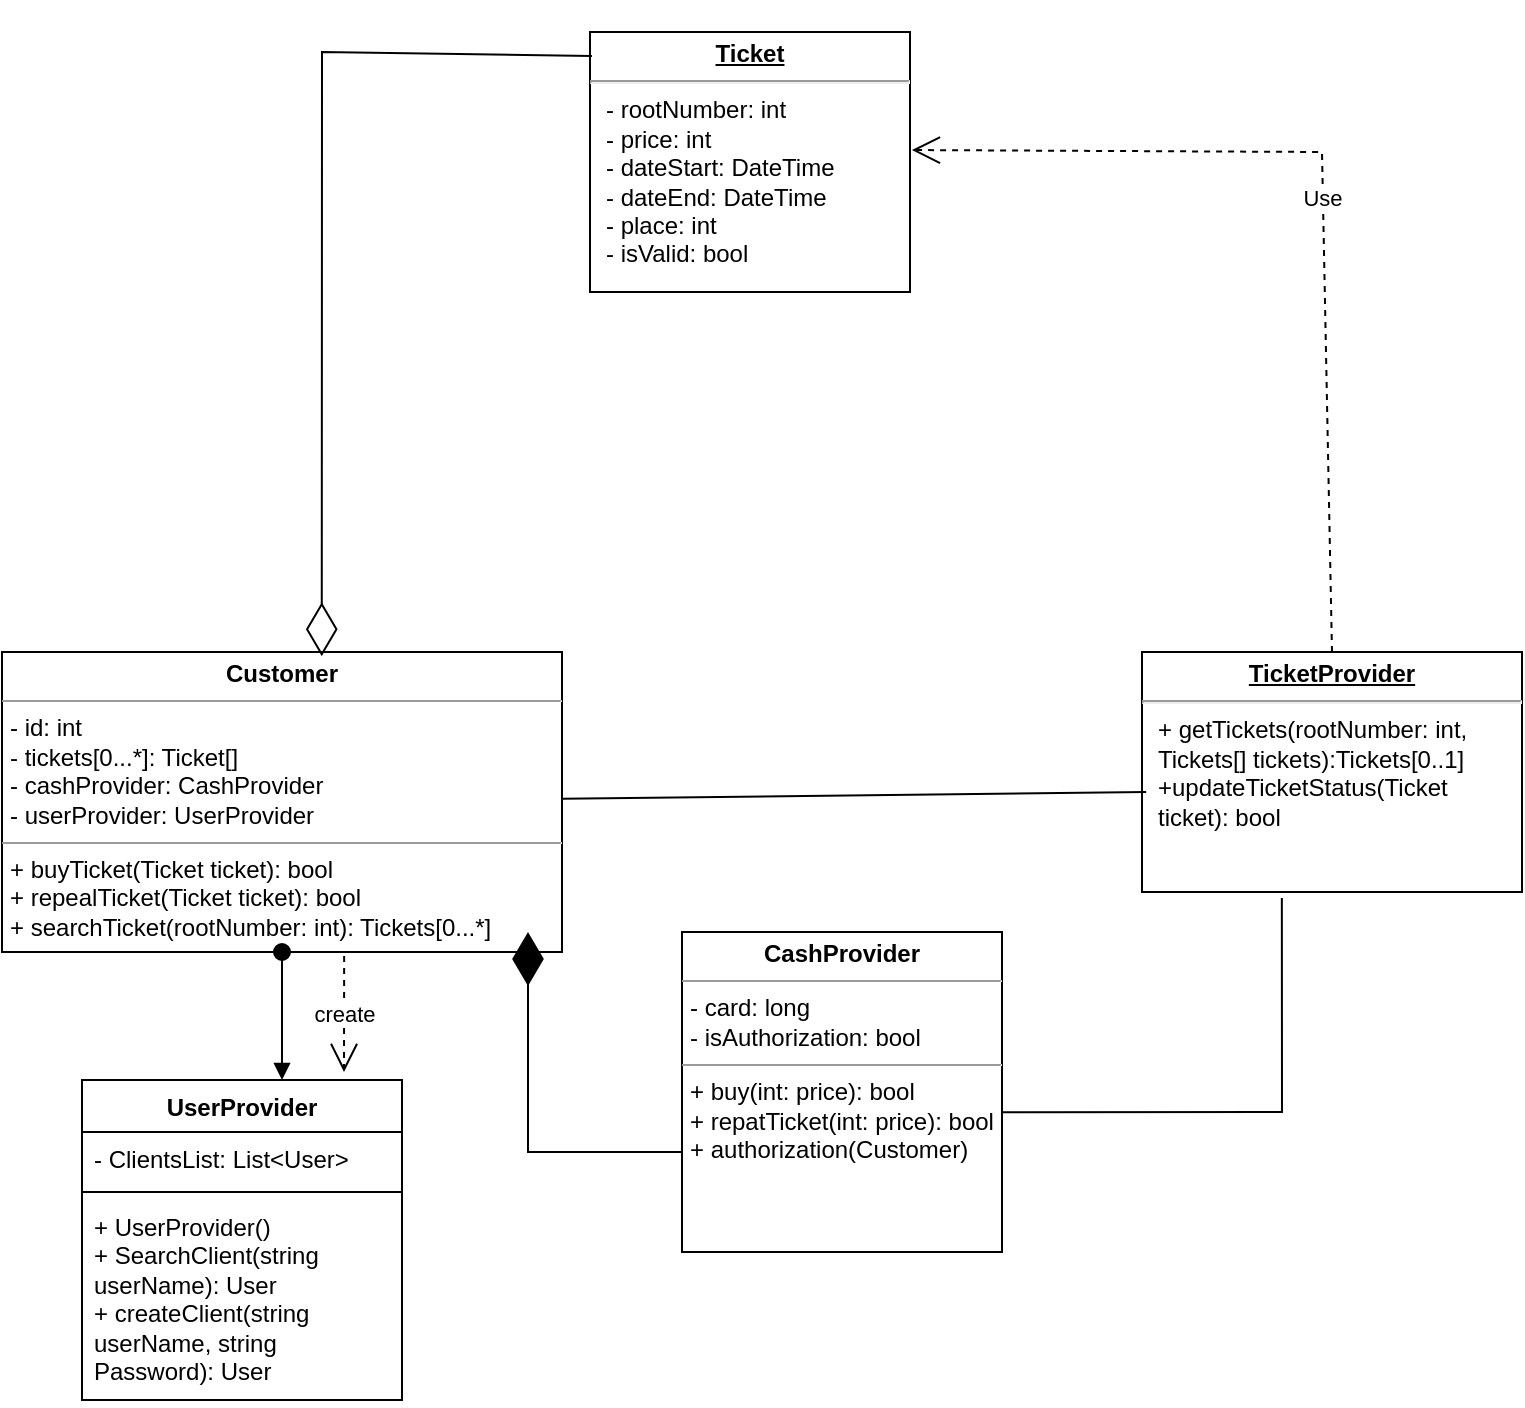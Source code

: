 <mxfile version="23.1.2" type="github">
  <diagram name="Страница — 1" id="Fu36fv03LQxThLSLdEEK">
    <mxGraphModel dx="2072" dy="1122" grid="1" gridSize="10" guides="1" tooltips="1" connect="1" arrows="1" fold="1" page="1" pageScale="1" pageWidth="1600" pageHeight="900" math="0" shadow="0">
      <root>
        <mxCell id="0" />
        <mxCell id="1" parent="0" />
        <mxCell id="EQ4r3sX3pM-trkC5-rVK-1" value="&lt;p style=&quot;margin:0px;margin-top:4px;text-align:center;&quot;&gt;&lt;b&gt;Customer&lt;/b&gt;&lt;/p&gt;&lt;hr size=&quot;1&quot;&gt;&lt;p style=&quot;margin:0px;margin-left:4px;&quot;&gt;- id: int&lt;br&gt;- tickets[0...*]: Ticket[]&lt;/p&gt;&lt;p style=&quot;margin:0px;margin-left:4px;&quot;&gt;- cashProvider: CashProvider&lt;/p&gt;&lt;p style=&quot;margin:0px;margin-left:4px;&quot;&gt;- userProvider: UserProvider&lt;/p&gt;&lt;hr size=&quot;1&quot;&gt;&lt;p style=&quot;margin:0px;margin-left:4px;&quot;&gt;+ buyTicket(Ticket ticket): bool&lt;/p&gt;&lt;p style=&quot;margin:0px;margin-left:4px;&quot;&gt;+ repealTicket(Ticket ticket): bool&lt;br&gt;+ searchTicket(rootNumber: int): Tickets[0...*]&lt;/p&gt;" style="verticalAlign=top;align=left;overflow=fill;fontSize=12;fontFamily=Helvetica;html=1;whiteSpace=wrap;" vertex="1" parent="1">
          <mxGeometry x="420" y="400" width="280" height="150" as="geometry" />
        </mxCell>
        <mxCell id="EQ4r3sX3pM-trkC5-rVK-4" value="&lt;p style=&quot;margin:0px;margin-top:4px;text-align:center;text-decoration:underline;&quot;&gt;&lt;b&gt;Ticket&lt;/b&gt;&lt;/p&gt;&lt;hr&gt;&lt;p style=&quot;margin:0px;margin-left:8px;&quot;&gt;- rootNumber: int&lt;/p&gt;&lt;p style=&quot;margin:0px;margin-left:8px;&quot;&gt;- price: int&lt;/p&gt;&lt;p style=&quot;margin:0px;margin-left:8px;&quot;&gt;- dateStart: DateTime&lt;/p&gt;&lt;p style=&quot;margin:0px;margin-left:8px;&quot;&gt;- dateEnd: DateTime&lt;/p&gt;&lt;p style=&quot;margin:0px;margin-left:8px;&quot;&gt;- place: int&lt;/p&gt;&lt;p style=&quot;margin:0px;margin-left:8px;&quot;&gt;- isValid: bool&lt;/p&gt;" style="verticalAlign=top;align=left;overflow=fill;fontSize=12;fontFamily=Helvetica;html=1;whiteSpace=wrap;" vertex="1" parent="1">
          <mxGeometry x="714" y="90" width="160" height="130" as="geometry" />
        </mxCell>
        <mxCell id="EQ4r3sX3pM-trkC5-rVK-5" value="&lt;p style=&quot;margin:0px;margin-top:4px;text-align:center;text-decoration:underline;&quot;&gt;&lt;b&gt;TicketProvider&lt;/b&gt;&lt;/p&gt;&lt;hr&gt;&lt;p style=&quot;margin:0px;margin-left:8px;&quot;&gt;+ getTickets(rootNumber: int, Tickets[] tickets):Tickets[0..1]&lt;/p&gt;&lt;p style=&quot;margin:0px;margin-left:8px;&quot;&gt;+updateTicketStatus(Ticket ticket): bool&amp;nbsp;&lt;/p&gt;" style="verticalAlign=top;align=left;overflow=fill;fontSize=12;fontFamily=Helvetica;html=1;whiteSpace=wrap;" vertex="1" parent="1">
          <mxGeometry x="990" y="400" width="190" height="120" as="geometry" />
        </mxCell>
        <mxCell id="EQ4r3sX3pM-trkC5-rVK-6" value="&lt;p style=&quot;margin:0px;margin-top:4px;text-align:center;&quot;&gt;&lt;b&gt;CashProvider&lt;/b&gt;&lt;/p&gt;&lt;hr size=&quot;1&quot;&gt;&lt;p style=&quot;margin:0px;margin-left:4px;&quot;&gt;- card: long&lt;/p&gt;&lt;p style=&quot;margin:0px;margin-left:4px;&quot;&gt;- isAuthorization: bool&lt;/p&gt;&lt;hr size=&quot;1&quot;&gt;&lt;p style=&quot;margin:0px;margin-left:4px;&quot;&gt;+&amp;nbsp;&lt;span style=&quot;background-color: initial;&quot;&gt;buy(int: price): bool&lt;/span&gt;&lt;/p&gt;&lt;p style=&quot;margin:0px;margin-left:4px;&quot;&gt;+ repatTicket(int: price): bool&lt;/p&gt;&lt;p style=&quot;margin:0px;margin-left:4px;&quot;&gt;+ authorization(Customer)&lt;/p&gt;" style="verticalAlign=top;align=left;overflow=fill;fontSize=12;fontFamily=Helvetica;html=1;whiteSpace=wrap;" vertex="1" parent="1">
          <mxGeometry x="760" y="540" width="160" height="160" as="geometry" />
        </mxCell>
        <mxCell id="EQ4r3sX3pM-trkC5-rVK-7" value="Use" style="endArrow=open;endSize=12;dashed=1;html=1;rounded=0;exitX=0.5;exitY=0;exitDx=0;exitDy=0;entryX=1.006;entryY=0.454;entryDx=0;entryDy=0;entryPerimeter=0;" edge="1" parent="1" source="EQ4r3sX3pM-trkC5-rVK-5" target="EQ4r3sX3pM-trkC5-rVK-4">
          <mxGeometry width="160" relative="1" as="geometry">
            <mxPoint x="1080" y="390" as="sourcePoint" />
            <mxPoint x="880" y="150" as="targetPoint" />
            <Array as="points">
              <mxPoint x="1080" y="150" />
            </Array>
          </mxGeometry>
        </mxCell>
        <mxCell id="EQ4r3sX3pM-trkC5-rVK-8" value="" style="endArrow=none;html=1;rounded=0;entryX=1;entryY=0.563;entryDx=0;entryDy=0;entryPerimeter=0;exitX=0.368;exitY=1.025;exitDx=0;exitDy=0;exitPerimeter=0;" edge="1" parent="1" source="EQ4r3sX3pM-trkC5-rVK-5" target="EQ4r3sX3pM-trkC5-rVK-6">
          <mxGeometry width="50" height="50" relative="1" as="geometry">
            <mxPoint x="1100" y="750" as="sourcePoint" />
            <mxPoint x="1080" y="730" as="targetPoint" />
            <Array as="points">
              <mxPoint x="1060" y="630" />
            </Array>
          </mxGeometry>
        </mxCell>
        <mxCell id="EQ4r3sX3pM-trkC5-rVK-9" value="" style="endArrow=diamondThin;endFill=0;endSize=24;html=1;rounded=0;entryX=0.571;entryY=0.014;entryDx=0;entryDy=0;entryPerimeter=0;exitX=0.006;exitY=0.092;exitDx=0;exitDy=0;exitPerimeter=0;" edge="1" parent="1" source="EQ4r3sX3pM-trkC5-rVK-4" target="EQ4r3sX3pM-trkC5-rVK-1">
          <mxGeometry width="160" relative="1" as="geometry">
            <mxPoint x="710" y="190" as="sourcePoint" />
            <mxPoint x="620" y="230" as="targetPoint" />
            <Array as="points">
              <mxPoint x="580" y="100" />
            </Array>
          </mxGeometry>
        </mxCell>
        <mxCell id="EQ4r3sX3pM-trkC5-rVK-10" value="" style="endArrow=none;html=1;rounded=0;entryX=0.011;entryY=0.583;entryDx=0;entryDy=0;entryPerimeter=0;" edge="1" parent="1" source="EQ4r3sX3pM-trkC5-rVK-1" target="EQ4r3sX3pM-trkC5-rVK-5">
          <mxGeometry width="50" height="50" relative="1" as="geometry">
            <mxPoint x="900" y="590" as="sourcePoint" />
            <mxPoint x="950" y="540" as="targetPoint" />
          </mxGeometry>
        </mxCell>
        <mxCell id="EQ4r3sX3pM-trkC5-rVK-11" value="" style="endArrow=diamondThin;endFill=1;endSize=24;html=1;rounded=0;" edge="1" parent="1">
          <mxGeometry width="160" relative="1" as="geometry">
            <mxPoint x="760" y="650" as="sourcePoint" />
            <mxPoint x="683" y="540" as="targetPoint" />
            <Array as="points">
              <mxPoint x="683" y="650" />
            </Array>
          </mxGeometry>
        </mxCell>
        <mxCell id="EQ4r3sX3pM-trkC5-rVK-12" value="UserProvider" style="swimlane;fontStyle=1;align=center;verticalAlign=top;childLayout=stackLayout;horizontal=1;startSize=26;horizontalStack=0;resizeParent=1;resizeParentMax=0;resizeLast=0;collapsible=1;marginBottom=0;whiteSpace=wrap;html=1;" vertex="1" parent="1">
          <mxGeometry x="460" y="614" width="160" height="160" as="geometry" />
        </mxCell>
        <mxCell id="EQ4r3sX3pM-trkC5-rVK-13" value="- ClientsList: List&amp;lt;User&amp;gt;" style="text;strokeColor=none;fillColor=none;align=left;verticalAlign=top;spacingLeft=4;spacingRight=4;overflow=hidden;rotatable=0;points=[[0,0.5],[1,0.5]];portConstraint=eastwest;whiteSpace=wrap;html=1;" vertex="1" parent="EQ4r3sX3pM-trkC5-rVK-12">
          <mxGeometry y="26" width="160" height="26" as="geometry" />
        </mxCell>
        <mxCell id="EQ4r3sX3pM-trkC5-rVK-14" value="" style="line;strokeWidth=1;fillColor=none;align=left;verticalAlign=middle;spacingTop=-1;spacingLeft=3;spacingRight=3;rotatable=0;labelPosition=right;points=[];portConstraint=eastwest;strokeColor=inherit;" vertex="1" parent="EQ4r3sX3pM-trkC5-rVK-12">
          <mxGeometry y="52" width="160" height="8" as="geometry" />
        </mxCell>
        <mxCell id="EQ4r3sX3pM-trkC5-rVK-15" value="+ UserProvider()&lt;br&gt;+ SearchClient(string userName): User&lt;br&gt;+ createClient(string userName, string Password): User" style="text;strokeColor=none;fillColor=none;align=left;verticalAlign=top;spacingLeft=4;spacingRight=4;overflow=hidden;rotatable=0;points=[[0,0.5],[1,0.5]];portConstraint=eastwest;whiteSpace=wrap;html=1;" vertex="1" parent="EQ4r3sX3pM-trkC5-rVK-12">
          <mxGeometry y="60" width="160" height="100" as="geometry" />
        </mxCell>
        <mxCell id="EQ4r3sX3pM-trkC5-rVK-17" value="create" style="endArrow=open;endSize=12;dashed=1;html=1;rounded=0;exitX=0.611;exitY=1.013;exitDx=0;exitDy=0;exitPerimeter=0;" edge="1" parent="EQ4r3sX3pM-trkC5-rVK-12" source="EQ4r3sX3pM-trkC5-rVK-1">
          <mxGeometry width="160" relative="1" as="geometry">
            <mxPoint x="30" y="-4" as="sourcePoint" />
            <mxPoint x="131" y="-4" as="targetPoint" />
          </mxGeometry>
        </mxCell>
        <mxCell id="EQ4r3sX3pM-trkC5-rVK-16" value="" style="html=1;verticalAlign=bottom;startArrow=oval;startFill=1;endArrow=block;startSize=8;curved=0;rounded=0;exitX=0.5;exitY=1;exitDx=0;exitDy=0;entryX=0.625;entryY=0;entryDx=0;entryDy=0;entryPerimeter=0;" edge="1" parent="1" source="EQ4r3sX3pM-trkC5-rVK-1" target="EQ4r3sX3pM-trkC5-rVK-12">
          <mxGeometry width="60" relative="1" as="geometry">
            <mxPoint x="440" y="580" as="sourcePoint" />
            <mxPoint x="500" y="580" as="targetPoint" />
          </mxGeometry>
        </mxCell>
      </root>
    </mxGraphModel>
  </diagram>
</mxfile>
